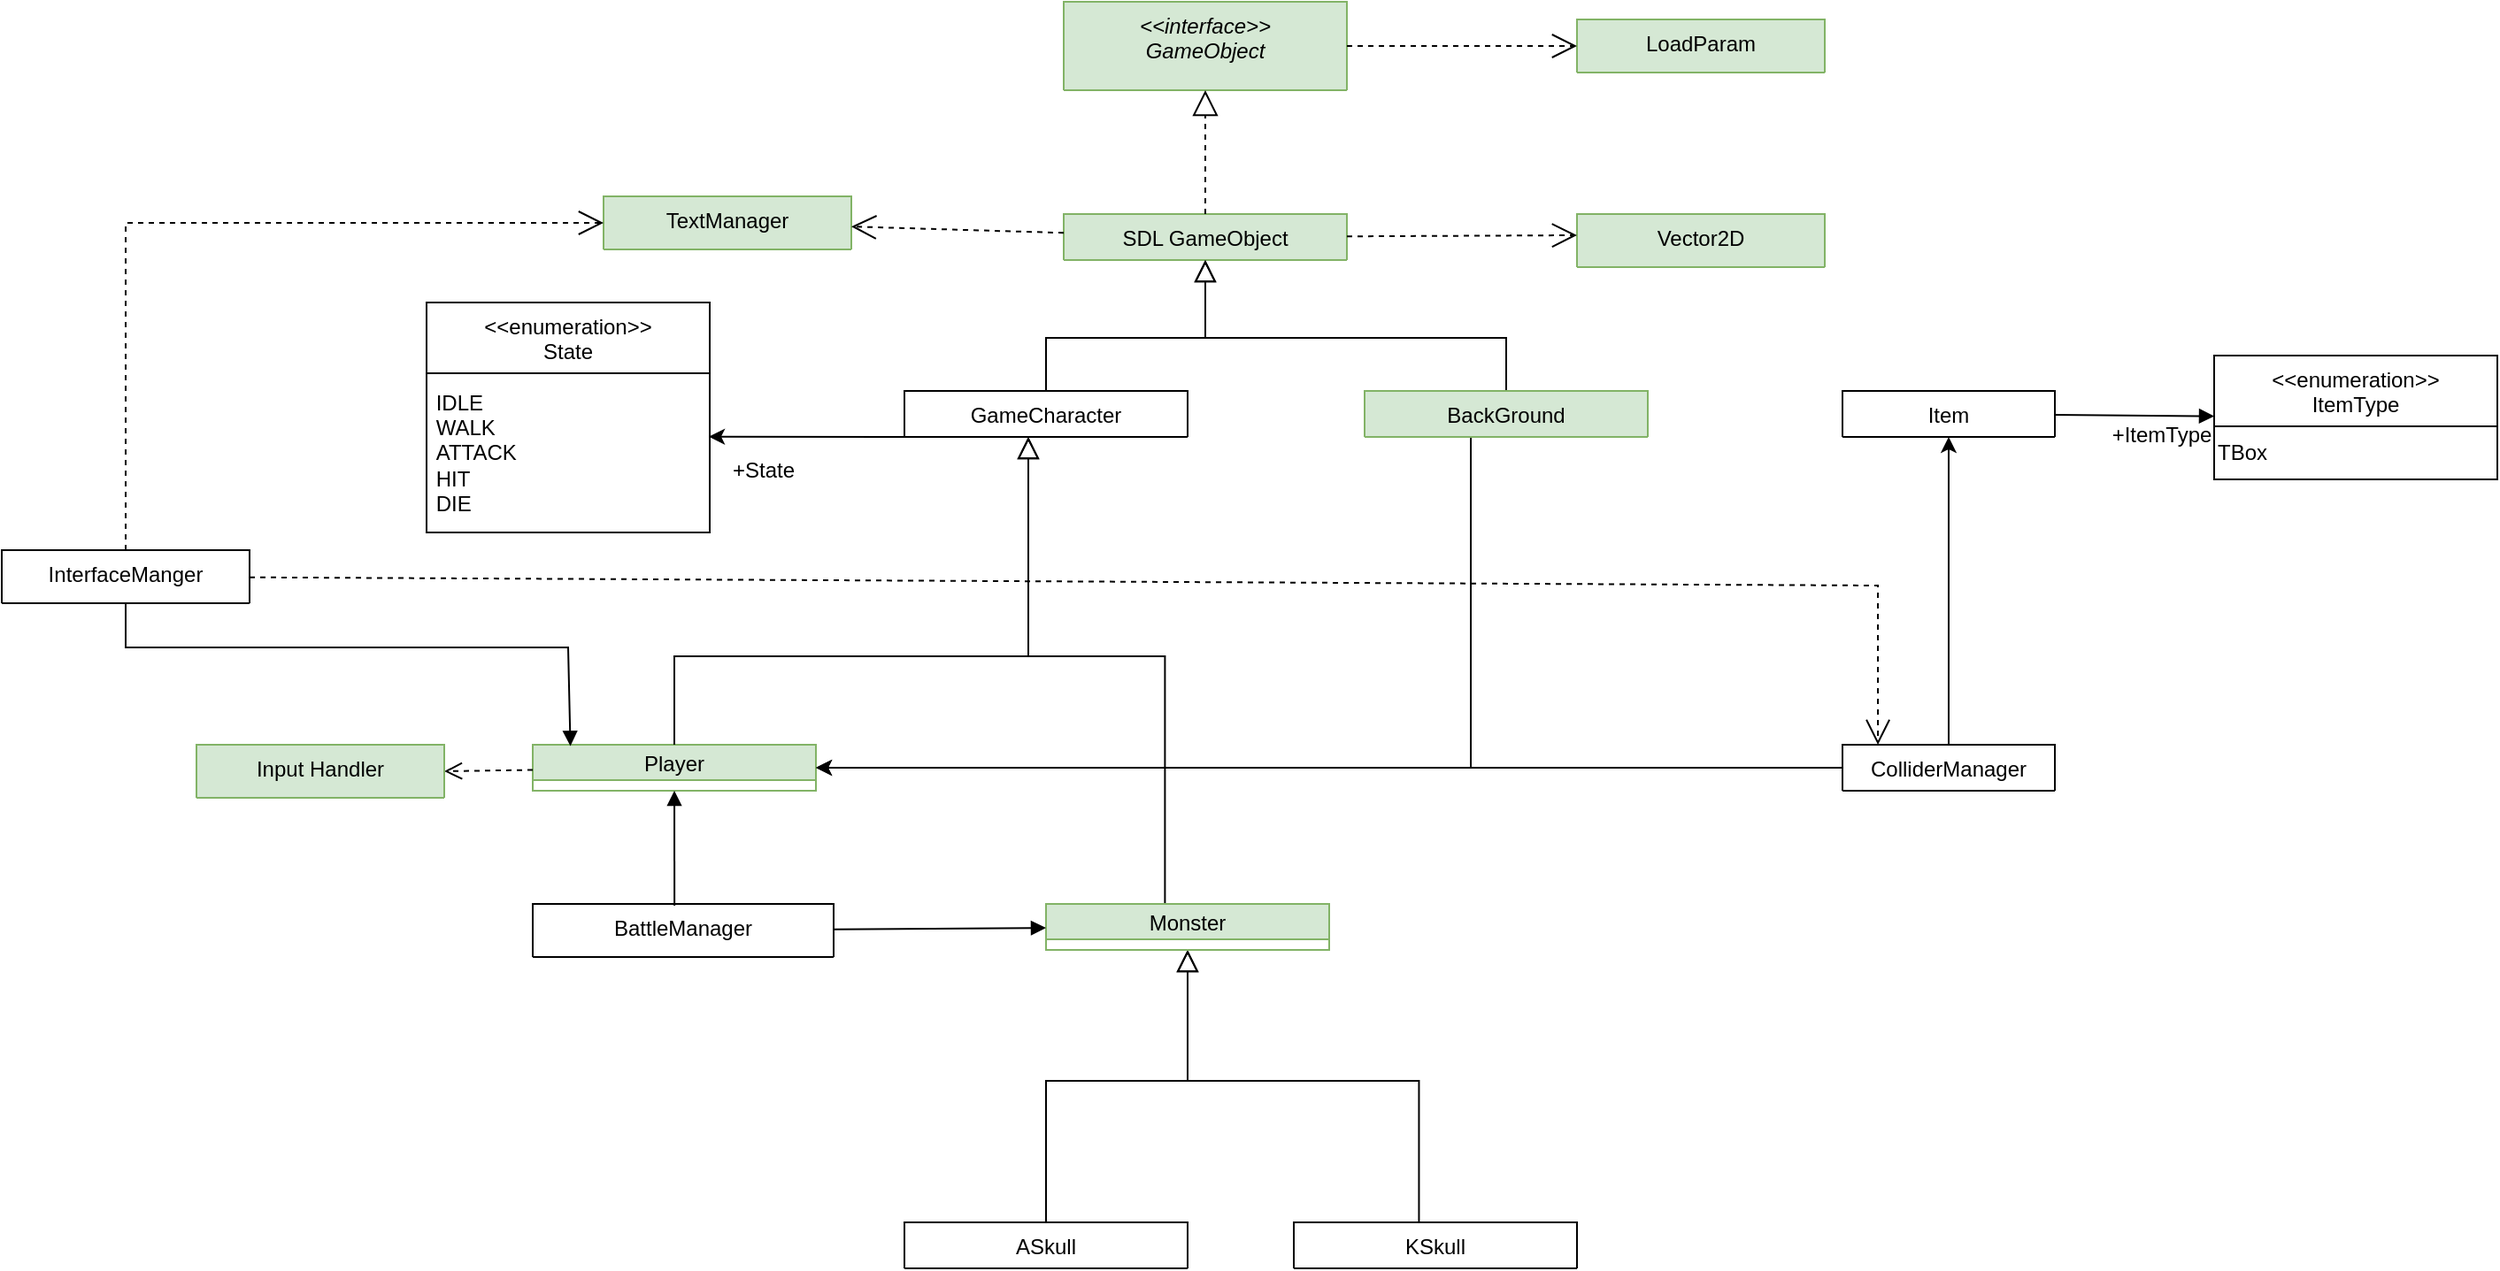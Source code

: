 <mxfile version="20.5.1" type="github" pages="2">
  <diagram id="C5RBs43oDa-KdzZeNtuy" name="Page-1">
    <mxGraphModel dx="2031" dy="1189" grid="1" gridSize="10" guides="0" tooltips="1" connect="1" arrows="1" fold="1" page="1" pageScale="1" pageWidth="1654" pageHeight="1169" math="0" shadow="0">
      <root>
        <mxCell id="WIyWlLk6GJQsqaUBKTNV-0" />
        <mxCell id="WIyWlLk6GJQsqaUBKTNV-1" parent="WIyWlLk6GJQsqaUBKTNV-0" />
        <mxCell id="zkfFHV4jXpPFQw0GAbJ--0" value="&lt;&lt;interface&gt;&gt;&#xa;GameObject" style="swimlane;fontStyle=2;align=center;verticalAlign=top;childLayout=stackLayout;horizontal=1;startSize=50;horizontalStack=0;resizeParent=1;resizeLast=0;collapsible=1;marginBottom=0;rounded=0;shadow=0;strokeWidth=1;labelBackgroundColor=none;fillColor=#d5e8d4;strokeColor=#82b366;" parent="WIyWlLk6GJQsqaUBKTNV-1" vertex="1">
          <mxGeometry x="720" y="150" width="160" height="50" as="geometry">
            <mxRectangle x="230" y="140" width="160" height="26" as="alternateBounds" />
          </mxGeometry>
        </mxCell>
        <mxCell id="zkfFHV4jXpPFQw0GAbJ--6" value="SDL GameObject" style="swimlane;fontStyle=0;align=center;verticalAlign=top;childLayout=stackLayout;horizontal=1;startSize=198;horizontalStack=0;resizeParent=1;resizeLast=0;collapsible=1;marginBottom=0;rounded=0;shadow=0;strokeWidth=1;fillColor=#d5e8d4;strokeColor=#82b366;" parent="WIyWlLk6GJQsqaUBKTNV-1" vertex="1" collapsed="1">
          <mxGeometry x="720" y="270" width="160" height="26" as="geometry">
            <mxRectangle x="720" y="260" width="160" height="40" as="alternateBounds" />
          </mxGeometry>
        </mxCell>
        <mxCell id="-m-ZZblMVv4Vw5mc0v4A-51" style="edgeStyle=orthogonalEdgeStyle;rounded=0;orthogonalLoop=1;jettySize=auto;html=1;entryX=0.997;entryY=0.398;entryDx=0;entryDy=0;entryPerimeter=0;fontColor=#000000;" edge="1" parent="WIyWlLk6GJQsqaUBKTNV-1" source="-m-ZZblMVv4Vw5mc0v4A-2" target="-m-ZZblMVv4Vw5mc0v4A-22">
          <mxGeometry relative="1" as="geometry">
            <Array as="points">
              <mxPoint x="620" y="396" />
              <mxPoint x="620" y="396" />
            </Array>
          </mxGeometry>
        </mxCell>
        <mxCell id="-m-ZZblMVv4Vw5mc0v4A-2" value="GameCharacter" style="swimlane;fontStyle=0;align=center;verticalAlign=top;childLayout=stackLayout;horizontal=1;startSize=30;horizontalStack=0;resizeParent=1;resizeLast=0;collapsible=1;marginBottom=0;rounded=0;shadow=0;strokeWidth=1;" vertex="1" collapsed="1" parent="WIyWlLk6GJQsqaUBKTNV-1">
          <mxGeometry x="630" y="370" width="160" height="26" as="geometry">
            <mxRectangle x="630" y="370" width="160" height="80" as="alternateBounds" />
          </mxGeometry>
        </mxCell>
        <mxCell id="-m-ZZblMVv4Vw5mc0v4A-49" value="#m_hp : int&lt;br&gt;&lt;div style=&quot;&quot;&gt;&lt;span style=&quot;background-color: initial;&quot;&gt;#m_damage&lt;/span&gt;&lt;/div&gt;" style="text;html=1;align=left;verticalAlign=middle;resizable=0;points=[];autosize=1;strokeColor=none;fillColor=none;fontColor=#000000;" vertex="1" parent="-m-ZZblMVv4Vw5mc0v4A-2">
          <mxGeometry y="30" width="160" height="40" as="geometry" />
        </mxCell>
        <mxCell id="-m-ZZblMVv4Vw5mc0v4A-50" value="" style="endArrow=none;html=1;rounded=0;fontColor=#000000;entryX=0.995;entryY=0.915;entryDx=0;entryDy=0;entryPerimeter=0;" edge="1" parent="-m-ZZblMVv4Vw5mc0v4A-2" target="-m-ZZblMVv4Vw5mc0v4A-49">
          <mxGeometry width="50" height="50" relative="1" as="geometry">
            <mxPoint y="67" as="sourcePoint" />
            <mxPoint x="180" y="66" as="targetPoint" />
            <Array as="points">
              <mxPoint x="160" y="67" />
            </Array>
          </mxGeometry>
        </mxCell>
        <mxCell id="-m-ZZblMVv4Vw5mc0v4A-21" value="&lt;&lt;enumeration&gt;&gt;&#xa;State" style="swimlane;fontStyle=0;align=center;verticalAlign=top;childLayout=stackLayout;horizontal=1;startSize=40;horizontalStack=0;resizeParent=1;resizeLast=0;collapsible=1;marginBottom=0;rounded=0;shadow=0;strokeWidth=1;" vertex="1" parent="WIyWlLk6GJQsqaUBKTNV-1">
          <mxGeometry x="360" y="320" width="160" height="130" as="geometry">
            <mxRectangle x="630" y="370" width="160" height="26" as="alternateBounds" />
          </mxGeometry>
        </mxCell>
        <mxCell id="-m-ZZblMVv4Vw5mc0v4A-22" value="&amp;nbsp;IDLE&lt;br&gt;&amp;nbsp;WALK&lt;br&gt;&amp;nbsp;ATTACK&lt;br&gt;&amp;nbsp;HIT&lt;br&gt;&amp;nbsp;DIE" style="text;html=1;align=left;verticalAlign=middle;resizable=0;points=[];autosize=1;strokeColor=none;fillColor=none;" vertex="1" parent="-m-ZZblMVv4Vw5mc0v4A-21">
          <mxGeometry y="40" width="160" height="90" as="geometry" />
        </mxCell>
        <mxCell id="-m-ZZblMVv4Vw5mc0v4A-25" value="+State" style="text;html=1;align=center;verticalAlign=middle;resizable=0;points=[];autosize=1;strokeColor=none;fillColor=none;" vertex="1" parent="WIyWlLk6GJQsqaUBKTNV-1">
          <mxGeometry x="520" y="400" width="60" height="30" as="geometry" />
        </mxCell>
        <mxCell id="-m-ZZblMVv4Vw5mc0v4A-26" value="Player" style="swimlane;fontStyle=0;align=center;verticalAlign=bottom;childLayout=stackLayout;horizontal=1;startSize=20;horizontalStack=0;resizeParent=1;resizeLast=0;collapsible=1;marginBottom=0;rounded=0;shadow=0;strokeWidth=1;fillColor=#d5e8d4;strokeColor=#82b366;" vertex="1" collapsed="1" parent="WIyWlLk6GJQsqaUBKTNV-1">
          <mxGeometry x="420" y="570" width="160" height="26" as="geometry">
            <mxRectangle x="420" y="570" width="260" height="110" as="alternateBounds" />
          </mxGeometry>
        </mxCell>
        <mxCell id="-m-ZZblMVv4Vw5mc0v4A-41" value="" style="endArrow=none;html=1;rounded=0;fontColor=#000000;exitX=0.001;exitY=0.949;exitDx=0;exitDy=0;exitPerimeter=0;entryX=1.004;entryY=0.962;entryDx=0;entryDy=0;entryPerimeter=0;" edge="1" parent="-m-ZZblMVv4Vw5mc0v4A-26" source="-m-ZZblMVv4Vw5mc0v4A-44" target="-m-ZZblMVv4Vw5mc0v4A-44">
          <mxGeometry width="50" height="50" relative="1" as="geometry">
            <mxPoint y="90" as="sourcePoint" />
            <mxPoint x="260" y="90" as="targetPoint" />
          </mxGeometry>
        </mxCell>
        <mxCell id="-m-ZZblMVv4Vw5mc0v4A-44" value="- MoveSpeed : = 4 : int const&lt;br&gt;- m_hp = 100 : int&lt;br&gt;- m_damage = 10 : int" style="text;html=1;align=left;verticalAlign=middle;resizable=0;points=[];autosize=1;strokeColor=none;fillColor=none;fontColor=#000000;" vertex="1" parent="-m-ZZblMVv4Vw5mc0v4A-26">
          <mxGeometry y="20" width="260" height="60" as="geometry" />
        </mxCell>
        <mxCell id="-m-ZZblMVv4Vw5mc0v4A-40" value="&amp;nbsp;+ Add_GroundYpos (GroundYpos : int) : void" style="text;html=1;align=left;verticalAlign=middle;resizable=0;points=[];autosize=1;strokeColor=none;fillColor=none;fontColor=#000000;" vertex="1" parent="-m-ZZblMVv4Vw5mc0v4A-26">
          <mxGeometry y="80" width="260" height="30" as="geometry" />
        </mxCell>
        <mxCell id="-m-ZZblMVv4Vw5mc0v4A-27" value="" style="endArrow=block;endSize=10;endFill=0;shadow=0;strokeWidth=1;rounded=0;edgeStyle=elbowEdgeStyle;elbow=vertical;exitX=0.5;exitY=0;exitDx=0;exitDy=0;" edge="1" parent="WIyWlLk6GJQsqaUBKTNV-1" target="-m-ZZblMVv4Vw5mc0v4A-2" source="-m-ZZblMVv4Vw5mc0v4A-26">
          <mxGeometry width="160" relative="1" as="geometry">
            <mxPoint x="680" y="480" as="sourcePoint" />
            <mxPoint x="590" y="560" as="targetPoint" />
            <Array as="points">
              <mxPoint x="700" y="520" />
              <mxPoint x="700" y="460" />
              <mxPoint x="700" y="440" />
              <mxPoint x="710" y="460" />
              <mxPoint x="670" y="450" />
              <mxPoint x="740" y="450" />
              <mxPoint x="610" y="580" />
              <mxPoint x="590" y="610" />
            </Array>
          </mxGeometry>
        </mxCell>
        <mxCell id="-m-ZZblMVv4Vw5mc0v4A-30" value="" style="endArrow=block;endSize=10;endFill=0;shadow=0;strokeWidth=1;rounded=0;edgeStyle=elbowEdgeStyle;elbow=vertical;exitX=0.42;exitY=-0.006;exitDx=0;exitDy=0;exitPerimeter=0;" edge="1" parent="WIyWlLk6GJQsqaUBKTNV-1" source="-m-ZZblMVv4Vw5mc0v4A-45" target="-m-ZZblMVv4Vw5mc0v4A-2">
          <mxGeometry width="160" relative="1" as="geometry">
            <mxPoint x="760" y="480" as="sourcePoint" />
            <mxPoint x="700" y="400" as="targetPoint" />
            <Array as="points">
              <mxPoint x="700" y="520" />
              <mxPoint x="710" y="460" />
              <mxPoint x="670" y="450" />
              <mxPoint x="740" y="450" />
              <mxPoint x="610" y="580" />
              <mxPoint x="590" y="610" />
            </Array>
          </mxGeometry>
        </mxCell>
        <mxCell id="-m-ZZblMVv4Vw5mc0v4A-32" value="ASkull" style="swimlane;fontStyle=0;align=center;verticalAlign=top;childLayout=stackLayout;horizontal=1;startSize=30;horizontalStack=0;resizeParent=1;resizeLast=0;collapsible=1;marginBottom=0;rounded=0;shadow=0;strokeWidth=1;" vertex="1" collapsed="1" parent="WIyWlLk6GJQsqaUBKTNV-1">
          <mxGeometry x="630" y="840" width="160" height="26" as="geometry">
            <mxRectangle x="640" y="760" width="170" height="80" as="alternateBounds" />
          </mxGeometry>
        </mxCell>
        <mxCell id="-m-ZZblMVv4Vw5mc0v4A-57" value="m_hp = 100 : int&lt;br&gt;m_damage = 10 : int" style="text;html=1;align=center;verticalAlign=middle;resizable=0;points=[];autosize=1;strokeColor=none;fillColor=none;fontColor=#000000;" vertex="1" parent="-m-ZZblMVv4Vw5mc0v4A-32">
          <mxGeometry y="30" width="170" height="40" as="geometry" />
        </mxCell>
        <mxCell id="-m-ZZblMVv4Vw5mc0v4A-58" value="" style="endArrow=none;html=1;rounded=0;fontColor=#000000;exitX=0.011;exitY=0.906;exitDx=0;exitDy=0;exitPerimeter=0;entryX=0.995;entryY=0.924;entryDx=0;entryDy=0;entryPerimeter=0;" edge="1" parent="-m-ZZblMVv4Vw5mc0v4A-32" source="-m-ZZblMVv4Vw5mc0v4A-57" target="-m-ZZblMVv4Vw5mc0v4A-57">
          <mxGeometry width="50" height="50" relative="1" as="geometry">
            <mxPoint x="260" y="60" as="sourcePoint" />
            <mxPoint x="310" y="10" as="targetPoint" />
          </mxGeometry>
        </mxCell>
        <mxCell id="-m-ZZblMVv4Vw5mc0v4A-33" value="" style="endArrow=block;endSize=10;endFill=0;shadow=0;strokeWidth=1;rounded=0;edgeStyle=elbowEdgeStyle;elbow=vertical;exitX=0.5;exitY=0;exitDx=0;exitDy=0;entryX=0.5;entryY=1;entryDx=0;entryDy=0;" edge="1" parent="WIyWlLk6GJQsqaUBKTNV-1" source="-m-ZZblMVv4Vw5mc0v4A-32" target="-m-ZZblMVv4Vw5mc0v4A-45">
          <mxGeometry width="160" relative="1" as="geometry">
            <mxPoint x="810" y="750" as="sourcePoint" />
            <mxPoint x="830" y="670" as="targetPoint" />
            <Array as="points">
              <mxPoint x="770" y="760" />
              <mxPoint x="820" y="720" />
              <mxPoint x="830" y="710" />
              <mxPoint x="840" y="730" />
              <mxPoint x="800" y="720" />
              <mxPoint x="870" y="720" />
              <mxPoint x="740" y="850" />
              <mxPoint x="720" y="880" />
            </Array>
          </mxGeometry>
        </mxCell>
        <mxCell id="-m-ZZblMVv4Vw5mc0v4A-34" value="" style="endArrow=block;endSize=10;endFill=0;shadow=0;strokeWidth=1;rounded=0;edgeStyle=elbowEdgeStyle;elbow=vertical;entryX=0.5;entryY=1;entryDx=0;entryDy=0;exitX=0.442;exitY=0.004;exitDx=0;exitDy=0;exitPerimeter=0;" edge="1" parent="WIyWlLk6GJQsqaUBKTNV-1" source="-m-ZZblMVv4Vw5mc0v4A-59" target="-m-ZZblMVv4Vw5mc0v4A-45">
          <mxGeometry width="160" relative="1" as="geometry">
            <mxPoint x="935" y="750" as="sourcePoint" />
            <mxPoint x="830" y="670" as="targetPoint" />
            <Array as="points">
              <mxPoint x="830" y="760" />
              <mxPoint x="870" y="720" />
              <mxPoint x="830" y="710" />
              <mxPoint x="840" y="730" />
              <mxPoint x="800" y="720" />
              <mxPoint x="870" y="720" />
              <mxPoint x="740" y="850" />
              <mxPoint x="720" y="880" />
            </Array>
          </mxGeometry>
        </mxCell>
        <mxCell id="-m-ZZblMVv4Vw5mc0v4A-36" value="" style="endArrow=block;endSize=10;endFill=0;shadow=0;strokeWidth=1;rounded=0;edgeStyle=elbowEdgeStyle;elbow=vertical;" edge="1" parent="WIyWlLk6GJQsqaUBKTNV-1" source="-m-ZZblMVv4Vw5mc0v4A-37" target="zkfFHV4jXpPFQw0GAbJ--6">
          <mxGeometry width="160" relative="1" as="geometry">
            <mxPoint x="860" y="380" as="sourcePoint" />
            <mxPoint x="800" y="300" as="targetPoint" />
            <Array as="points">
              <mxPoint x="800" y="340" />
              <mxPoint x="810" y="360" />
              <mxPoint x="770" y="350" />
              <mxPoint x="840" y="350" />
              <mxPoint x="710" y="480" />
              <mxPoint x="690" y="510" />
            </Array>
          </mxGeometry>
        </mxCell>
        <mxCell id="-m-ZZblMVv4Vw5mc0v4A-66" style="edgeStyle=orthogonalEdgeStyle;rounded=0;orthogonalLoop=1;jettySize=auto;html=1;fontColor=#000000;entryX=1;entryY=0.5;entryDx=0;entryDy=0;" edge="1" parent="WIyWlLk6GJQsqaUBKTNV-1" source="-m-ZZblMVv4Vw5mc0v4A-37" target="-m-ZZblMVv4Vw5mc0v4A-26">
          <mxGeometry relative="1" as="geometry">
            <mxPoint x="600" y="580" as="targetPoint" />
            <Array as="points">
              <mxPoint x="950" y="583" />
            </Array>
          </mxGeometry>
        </mxCell>
        <mxCell id="-m-ZZblMVv4Vw5mc0v4A-37" value="BackGround" style="swimlane;fontStyle=0;align=center;verticalAlign=top;childLayout=stackLayout;horizontal=1;startSize=30;horizontalStack=0;resizeParent=1;resizeLast=0;collapsible=1;marginBottom=0;rounded=0;shadow=0;strokeWidth=1;fillColor=#d5e8d4;strokeColor=#82b366;" vertex="1" collapsed="1" parent="WIyWlLk6GJQsqaUBKTNV-1">
          <mxGeometry x="890" y="370" width="160" height="26" as="geometry">
            <mxRectangle x="890" y="370" width="220" height="110" as="alternateBounds" />
          </mxGeometry>
        </mxCell>
        <mxCell id="-m-ZZblMVv4Vw5mc0v4A-62" value="&lt;div&gt;+ move_byPlayer : void&lt;/div&gt;&lt;div&gt;+ BlockCheck() : void&lt;/div&gt;&lt;div&gt;+ BlockInstall( MapFloor : int) : void&lt;/div&gt;&lt;div&gt;+ AABBCheck() : void&lt;/div&gt;" style="text;html=1;align=left;verticalAlign=middle;resizable=0;points=[];autosize=1;strokeColor=none;fillColor=none;fontColor=#000000;" vertex="1" parent="-m-ZZblMVv4Vw5mc0v4A-37">
          <mxGeometry y="30" width="220" height="70" as="geometry" />
        </mxCell>
        <mxCell id="-m-ZZblMVv4Vw5mc0v4A-63" value="" style="endArrow=none;html=1;rounded=0;fontColor=#000000;exitX=-0.001;exitY=0.943;exitDx=0;exitDy=0;exitPerimeter=0;entryX=1.015;entryY=0.953;entryDx=0;entryDy=0;entryPerimeter=0;" edge="1" parent="-m-ZZblMVv4Vw5mc0v4A-37" source="-m-ZZblMVv4Vw5mc0v4A-62" target="-m-ZZblMVv4Vw5mc0v4A-62">
          <mxGeometry width="50" height="50" relative="1" as="geometry">
            <mxPoint y="210" as="sourcePoint" />
            <mxPoint x="220" y="95" as="targetPoint" />
          </mxGeometry>
        </mxCell>
        <mxCell id="-m-ZZblMVv4Vw5mc0v4A-39" value="Item" style="swimlane;fontStyle=0;align=center;verticalAlign=top;childLayout=stackLayout;horizontal=1;startSize=198;horizontalStack=0;resizeParent=1;resizeLast=0;collapsible=1;marginBottom=0;rounded=0;shadow=0;strokeWidth=1;" vertex="1" collapsed="1" parent="WIyWlLk6GJQsqaUBKTNV-1">
          <mxGeometry x="1160" y="370" width="120" height="26" as="geometry">
            <mxRectangle x="1160" y="370" width="110" height="30" as="alternateBounds" />
          </mxGeometry>
        </mxCell>
        <mxCell id="-m-ZZblMVv4Vw5mc0v4A-45" value="Monster" style="swimlane;fontStyle=0;align=center;verticalAlign=bottom;childLayout=stackLayout;horizontal=1;startSize=20;horizontalStack=0;resizeParent=1;resizeLast=0;collapsible=1;marginBottom=0;rounded=0;shadow=0;strokeWidth=1;fillColor=#d5e8d4;strokeColor=#82b366;" vertex="1" collapsed="1" parent="WIyWlLk6GJQsqaUBKTNV-1">
          <mxGeometry x="710" y="660" width="160" height="26" as="geometry">
            <mxRectangle x="720" y="610" width="260" height="90" as="alternateBounds" />
          </mxGeometry>
        </mxCell>
        <mxCell id="-m-ZZblMVv4Vw5mc0v4A-46" value="" style="endArrow=none;html=1;rounded=0;fontColor=#000000;" edge="1" parent="-m-ZZblMVv4Vw5mc0v4A-45">
          <mxGeometry width="50" height="50" relative="1" as="geometry">
            <mxPoint y="48" as="sourcePoint" />
            <mxPoint x="260" y="48" as="targetPoint" />
          </mxGeometry>
        </mxCell>
        <mxCell id="-m-ZZblMVv4Vw5mc0v4A-47" value="- MoveSpeed : int const" style="text;html=1;align=left;verticalAlign=middle;resizable=0;points=[];autosize=1;strokeColor=none;fillColor=none;fontColor=#000000;" vertex="1" parent="-m-ZZblMVv4Vw5mc0v4A-45">
          <mxGeometry y="20" width="260" height="30" as="geometry" />
        </mxCell>
        <mxCell id="-m-ZZblMVv4Vw5mc0v4A-48" value="+ Add_GroundYpos (GroundYpos : int) : void&lt;br&gt;+&amp;nbsp;stateMachine() : void" style="text;html=1;align=left;verticalAlign=middle;resizable=0;points=[];autosize=1;strokeColor=none;fillColor=none;fontColor=#000000;" vertex="1" parent="-m-ZZblMVv4Vw5mc0v4A-45">
          <mxGeometry y="50" width="260" height="40" as="geometry" />
        </mxCell>
        <mxCell id="-m-ZZblMVv4Vw5mc0v4A-59" value="KSkull" style="swimlane;fontStyle=0;align=center;verticalAlign=top;childLayout=stackLayout;horizontal=1;startSize=30;horizontalStack=0;resizeParent=1;resizeLast=0;collapsible=1;marginBottom=0;rounded=0;shadow=0;strokeWidth=1;" vertex="1" collapsed="1" parent="WIyWlLk6GJQsqaUBKTNV-1">
          <mxGeometry x="850" y="840" width="160" height="26" as="geometry">
            <mxRectangle x="860" y="760" width="170" height="80" as="alternateBounds" />
          </mxGeometry>
        </mxCell>
        <mxCell id="-m-ZZblMVv4Vw5mc0v4A-60" value="m_hp = 150 : int&lt;br&gt;m_damage = 8 : int" style="text;html=1;align=center;verticalAlign=middle;resizable=0;points=[];autosize=1;strokeColor=none;fillColor=none;fontColor=#000000;" vertex="1" parent="-m-ZZblMVv4Vw5mc0v4A-59">
          <mxGeometry y="30" width="170" height="40" as="geometry" />
        </mxCell>
        <mxCell id="-m-ZZblMVv4Vw5mc0v4A-61" value="" style="endArrow=none;html=1;rounded=0;fontColor=#000000;exitX=0.011;exitY=0.906;exitDx=0;exitDy=0;exitPerimeter=0;entryX=0.995;entryY=0.924;entryDx=0;entryDy=0;entryPerimeter=0;" edge="1" parent="-m-ZZblMVv4Vw5mc0v4A-59" source="-m-ZZblMVv4Vw5mc0v4A-60" target="-m-ZZblMVv4Vw5mc0v4A-60">
          <mxGeometry width="50" height="50" relative="1" as="geometry">
            <mxPoint x="260" y="60" as="sourcePoint" />
            <mxPoint x="310" y="10" as="targetPoint" />
          </mxGeometry>
        </mxCell>
        <mxCell id="-m-ZZblMVv4Vw5mc0v4A-68" value="&lt;&lt;enumeration&gt;&gt;&#xa;ItemType" style="swimlane;fontStyle=0;align=center;verticalAlign=top;childLayout=stackLayout;horizontal=1;startSize=40;horizontalStack=0;resizeParent=1;resizeLast=0;collapsible=1;marginBottom=0;rounded=0;shadow=0;strokeWidth=1;" vertex="1" parent="WIyWlLk6GJQsqaUBKTNV-1">
          <mxGeometry x="1370" y="350" width="160" height="70" as="geometry">
            <mxRectangle x="630" y="370" width="160" height="26" as="alternateBounds" />
          </mxGeometry>
        </mxCell>
        <mxCell id="-m-ZZblMVv4Vw5mc0v4A-69" value="TBox" style="text;html=1;align=left;verticalAlign=middle;resizable=0;points=[];autosize=1;strokeColor=none;fillColor=none;" vertex="1" parent="-m-ZZblMVv4Vw5mc0v4A-68">
          <mxGeometry y="40" width="160" height="30" as="geometry" />
        </mxCell>
        <mxCell id="-m-ZZblMVv4Vw5mc0v4A-70" value="+ItemType" style="text;html=1;align=center;verticalAlign=middle;resizable=0;points=[];autosize=1;strokeColor=none;fillColor=none;" vertex="1" parent="WIyWlLk6GJQsqaUBKTNV-1">
          <mxGeometry x="1300" y="380" width="80" height="30" as="geometry" />
        </mxCell>
        <mxCell id="-m-ZZblMVv4Vw5mc0v4A-76" value="LoadParam" style="swimlane;fontStyle=0;align=center;verticalAlign=top;childLayout=stackLayout;horizontal=1;startSize=50;horizontalStack=0;resizeParent=1;resizeLast=0;collapsible=1;marginBottom=0;rounded=0;shadow=0;strokeWidth=1;labelBackgroundColor=none;fillColor=#d5e8d4;strokeColor=#82b366;" vertex="1" parent="WIyWlLk6GJQsqaUBKTNV-1">
          <mxGeometry x="1010" y="160" width="140" height="30" as="geometry">
            <mxRectangle x="1010" y="160" width="160" height="26" as="alternateBounds" />
          </mxGeometry>
        </mxCell>
        <mxCell id="-m-ZZblMVv4Vw5mc0v4A-79" value="Vector2D" style="swimlane;fontStyle=0;align=center;verticalAlign=top;childLayout=stackLayout;horizontal=1;startSize=50;horizontalStack=0;resizeParent=1;resizeLast=0;collapsible=1;marginBottom=0;rounded=0;shadow=0;strokeWidth=1;labelBackgroundColor=none;fillColor=#d5e8d4;strokeColor=#82b366;" vertex="1" parent="WIyWlLk6GJQsqaUBKTNV-1">
          <mxGeometry x="1010" y="270" width="140" height="30" as="geometry">
            <mxRectangle x="1010" y="270" width="160" height="26" as="alternateBounds" />
          </mxGeometry>
        </mxCell>
        <mxCell id="-m-ZZblMVv4Vw5mc0v4A-81" value="TextManager" style="swimlane;fontStyle=0;align=center;verticalAlign=top;childLayout=stackLayout;horizontal=1;startSize=50;horizontalStack=0;resizeParent=1;resizeLast=0;collapsible=1;marginBottom=0;rounded=0;shadow=0;strokeWidth=1;labelBackgroundColor=none;fillColor=#d5e8d4;strokeColor=#82b366;" vertex="1" parent="WIyWlLk6GJQsqaUBKTNV-1">
          <mxGeometry x="460" y="260" width="140" height="30" as="geometry">
            <mxRectangle x="230" y="140" width="160" height="26" as="alternateBounds" />
          </mxGeometry>
        </mxCell>
        <mxCell id="-m-ZZblMVv4Vw5mc0v4A-92" value="" style="endArrow=open;endSize=12;dashed=1;html=1;rounded=0;fontColor=#000000;" edge="1" parent="WIyWlLk6GJQsqaUBKTNV-1" source="zkfFHV4jXpPFQw0GAbJ--0" target="-m-ZZblMVv4Vw5mc0v4A-76">
          <mxGeometry width="160" relative="1" as="geometry">
            <mxPoint x="880" y="170" as="sourcePoint" />
            <mxPoint x="1040" y="170" as="targetPoint" />
          </mxGeometry>
        </mxCell>
        <mxCell id="-m-ZZblMVv4Vw5mc0v4A-94" value="" style="endArrow=open;endSize=12;dashed=1;html=1;rounded=0;fontColor=#000000;entryX=0;entryY=0.4;entryDx=0;entryDy=0;entryPerimeter=0;" edge="1" parent="WIyWlLk6GJQsqaUBKTNV-1" source="zkfFHV4jXpPFQw0GAbJ--6" target="-m-ZZblMVv4Vw5mc0v4A-79">
          <mxGeometry width="160" relative="1" as="geometry">
            <mxPoint x="890" y="185" as="sourcePoint" />
            <mxPoint x="1020" y="185" as="targetPoint" />
          </mxGeometry>
        </mxCell>
        <mxCell id="-m-ZZblMVv4Vw5mc0v4A-99" value="" style="html=1;verticalAlign=bottom;endArrow=open;dashed=1;endSize=8;rounded=0;fontColor=#000000;entryX=1;entryY=0.5;entryDx=0;entryDy=0;" edge="1" parent="WIyWlLk6GJQsqaUBKTNV-1" source="-m-ZZblMVv4Vw5mc0v4A-26" target="-m-ZZblMVv4Vw5mc0v4A-104">
          <mxGeometry relative="1" as="geometry">
            <mxPoint x="420" y="580" as="sourcePoint" />
            <mxPoint x="340" y="583" as="targetPoint" />
          </mxGeometry>
        </mxCell>
        <mxCell id="-m-ZZblMVv4Vw5mc0v4A-104" value="Input Handler" style="swimlane;fontStyle=0;align=center;verticalAlign=top;childLayout=stackLayout;horizontal=1;startSize=50;horizontalStack=0;resizeParent=1;resizeLast=0;collapsible=1;marginBottom=0;rounded=0;shadow=0;strokeWidth=1;labelBackgroundColor=none;fillColor=#d5e8d4;strokeColor=#82b366;" vertex="1" parent="WIyWlLk6GJQsqaUBKTNV-1">
          <mxGeometry x="230" y="570" width="140" height="30" as="geometry">
            <mxRectangle x="230" y="140" width="160" height="26" as="alternateBounds" />
          </mxGeometry>
        </mxCell>
        <mxCell id="-m-ZZblMVv4Vw5mc0v4A-107" value="BattleManager" style="swimlane;fontStyle=0;align=center;verticalAlign=top;childLayout=stackLayout;horizontal=1;startSize=80;horizontalStack=0;resizeParent=1;resizeLast=0;collapsible=1;marginBottom=0;rounded=0;shadow=0;strokeWidth=1;" vertex="1" parent="WIyWlLk6GJQsqaUBKTNV-1">
          <mxGeometry x="420" y="660" width="170" height="30" as="geometry">
            <mxRectangle x="410" y="680" width="160" height="26" as="alternateBounds" />
          </mxGeometry>
        </mxCell>
        <mxCell id="-m-ZZblMVv4Vw5mc0v4A-114" value="" style="html=1;verticalAlign=bottom;endArrow=block;rounded=0;fontColor=#000000;exitX=0.471;exitY=0.033;exitDx=0;exitDy=0;exitPerimeter=0;" edge="1" parent="WIyWlLk6GJQsqaUBKTNV-1" source="-m-ZZblMVv4Vw5mc0v4A-107" target="-m-ZZblMVv4Vw5mc0v4A-26">
          <mxGeometry width="80" relative="1" as="geometry">
            <mxPoint x="580" y="750" as="sourcePoint" />
            <mxPoint x="660" y="750" as="targetPoint" />
          </mxGeometry>
        </mxCell>
        <mxCell id="-m-ZZblMVv4Vw5mc0v4A-115" value="" style="html=1;verticalAlign=bottom;endArrow=block;rounded=0;fontColor=#000000;" edge="1" parent="WIyWlLk6GJQsqaUBKTNV-1" source="-m-ZZblMVv4Vw5mc0v4A-107" target="-m-ZZblMVv4Vw5mc0v4A-45">
          <mxGeometry width="80" relative="1" as="geometry">
            <mxPoint x="590" y="670" as="sourcePoint" />
            <mxPoint x="670" y="670" as="targetPoint" />
          </mxGeometry>
        </mxCell>
        <mxCell id="-m-ZZblMVv4Vw5mc0v4A-117" value="" style="endArrow=open;endSize=12;dashed=1;html=1;rounded=0;fontColor=#000000;" edge="1" parent="WIyWlLk6GJQsqaUBKTNV-1" source="zkfFHV4jXpPFQw0GAbJ--6" target="-m-ZZblMVv4Vw5mc0v4A-81">
          <mxGeometry width="160" relative="1" as="geometry">
            <mxPoint x="610" y="270.002" as="sourcePoint" />
            <mxPoint x="740" y="271.24" as="targetPoint" />
          </mxGeometry>
        </mxCell>
        <mxCell id="-m-ZZblMVv4Vw5mc0v4A-118" value="InterfaceManger" style="swimlane;fontStyle=0;align=center;verticalAlign=top;childLayout=stackLayout;horizontal=1;startSize=50;horizontalStack=0;resizeParent=1;resizeLast=0;collapsible=1;marginBottom=0;rounded=0;shadow=0;strokeWidth=1;labelBackgroundColor=none;" vertex="1" parent="WIyWlLk6GJQsqaUBKTNV-1">
          <mxGeometry x="120" y="460" width="140" height="30" as="geometry">
            <mxRectangle x="120" y="460" width="160" height="26" as="alternateBounds" />
          </mxGeometry>
        </mxCell>
        <mxCell id="-m-ZZblMVv4Vw5mc0v4A-119" value="" style="html=1;verticalAlign=bottom;endArrow=block;rounded=0;fontColor=#000000;entryX=0.133;entryY=0.027;entryDx=0;entryDy=0;entryPerimeter=0;" edge="1" parent="WIyWlLk6GJQsqaUBKTNV-1" source="-m-ZZblMVv4Vw5mc0v4A-118" target="-m-ZZblMVv4Vw5mc0v4A-26">
          <mxGeometry x="-0.099" y="-8" width="80" relative="1" as="geometry">
            <mxPoint x="190" y="515" as="sourcePoint" />
            <mxPoint x="460" y="600" as="targetPoint" />
            <Array as="points">
              <mxPoint x="190" y="515" />
              <mxPoint x="440" y="515" />
            </Array>
            <mxPoint as="offset" />
          </mxGeometry>
        </mxCell>
        <mxCell id="-m-ZZblMVv4Vw5mc0v4A-124" value="" style="html=1;verticalAlign=bottom;endArrow=block;rounded=0;fontColor=#000000;" edge="1" parent="WIyWlLk6GJQsqaUBKTNV-1" source="-m-ZZblMVv4Vw5mc0v4A-39" target="-m-ZZblMVv4Vw5mc0v4A-68">
          <mxGeometry width="80" relative="1" as="geometry">
            <mxPoint x="1280" y="380" as="sourcePoint" />
            <mxPoint x="1360" y="380" as="targetPoint" />
          </mxGeometry>
        </mxCell>
        <mxCell id="-m-ZZblMVv4Vw5mc0v4A-126" style="edgeStyle=orthogonalEdgeStyle;rounded=0;orthogonalLoop=1;jettySize=auto;html=1;fontColor=#000000;" edge="1" parent="WIyWlLk6GJQsqaUBKTNV-1" source="-m-ZZblMVv4Vw5mc0v4A-125" target="-m-ZZblMVv4Vw5mc0v4A-26">
          <mxGeometry relative="1" as="geometry" />
        </mxCell>
        <mxCell id="-m-ZZblMVv4Vw5mc0v4A-127" style="edgeStyle=orthogonalEdgeStyle;rounded=0;orthogonalLoop=1;jettySize=auto;html=1;fontColor=#000000;" edge="1" parent="WIyWlLk6GJQsqaUBKTNV-1" source="-m-ZZblMVv4Vw5mc0v4A-125" target="-m-ZZblMVv4Vw5mc0v4A-39">
          <mxGeometry relative="1" as="geometry" />
        </mxCell>
        <mxCell id="-m-ZZblMVv4Vw5mc0v4A-125" value="ColliderManager" style="swimlane;fontStyle=0;align=center;verticalAlign=top;childLayout=stackLayout;horizontal=1;startSize=30;horizontalStack=0;resizeParent=1;resizeLast=0;collapsible=1;marginBottom=0;rounded=0;shadow=0;strokeWidth=1;" vertex="1" collapsed="1" parent="WIyWlLk6GJQsqaUBKTNV-1">
          <mxGeometry x="1160" y="570" width="120" height="26" as="geometry">
            <mxRectangle x="1160" y="570" width="120" height="90" as="alternateBounds" />
          </mxGeometry>
        </mxCell>
        <mxCell id="-m-ZZblMVv4Vw5mc0v4A-129" value="" style="line;strokeWidth=1;fillColor=none;align=left;verticalAlign=middle;spacingTop=-1;spacingLeft=3;spacingRight=3;rotatable=0;labelPosition=right;points=[];portConstraint=eastwest;strokeColor=inherit;labelBackgroundColor=none;fontColor=#000000;" vertex="1" parent="-m-ZZblMVv4Vw5mc0v4A-125">
          <mxGeometry y="30" width="120" height="8" as="geometry" />
        </mxCell>
        <mxCell id="-m-ZZblMVv4Vw5mc0v4A-128" value="+AABBCheck : bool&lt;br&gt;+getColliderTag : int" style="text;html=1;align=left;verticalAlign=middle;resizable=0;points=[];autosize=1;strokeColor=none;fillColor=none;fontColor=#000000;" vertex="1" parent="-m-ZZblMVv4Vw5mc0v4A-125">
          <mxGeometry y="38" width="120" height="40" as="geometry" />
        </mxCell>
        <mxCell id="-m-ZZblMVv4Vw5mc0v4A-134" value="" style="endArrow=open;endSize=12;dashed=1;html=1;rounded=0;fontColor=#000000;entryX=0.167;entryY=0;entryDx=0;entryDy=0;entryPerimeter=0;" edge="1" parent="WIyWlLk6GJQsqaUBKTNV-1" source="-m-ZZblMVv4Vw5mc0v4A-118" target="-m-ZZblMVv4Vw5mc0v4A-125">
          <mxGeometry x="-0.01" y="8" width="160" relative="1" as="geometry">
            <mxPoint x="630" y="450" as="sourcePoint" />
            <mxPoint x="1170" y="480" as="targetPoint" />
            <Array as="points">
              <mxPoint x="1180" y="480" />
            </Array>
            <mxPoint as="offset" />
          </mxGeometry>
        </mxCell>
        <mxCell id="-m-ZZblMVv4Vw5mc0v4A-135" value="" style="endArrow=open;endSize=12;dashed=1;html=1;rounded=0;fontColor=#000000;" edge="1" parent="WIyWlLk6GJQsqaUBKTNV-1" source="-m-ZZblMVv4Vw5mc0v4A-118" target="-m-ZZblMVv4Vw5mc0v4A-81">
          <mxGeometry width="160" relative="1" as="geometry">
            <mxPoint x="200" y="270" as="sourcePoint" />
            <mxPoint x="330" y="390" as="targetPoint" />
            <Array as="points">
              <mxPoint x="190" y="275" />
            </Array>
          </mxGeometry>
        </mxCell>
        <mxCell id="-m-ZZblMVv4Vw5mc0v4A-136" value="" style="endArrow=block;dashed=1;endFill=0;endSize=12;html=1;rounded=0;fontColor=#000000;entryX=0.5;entryY=1;entryDx=0;entryDy=0;" edge="1" parent="WIyWlLk6GJQsqaUBKTNV-1" source="zkfFHV4jXpPFQw0GAbJ--6" target="zkfFHV4jXpPFQw0GAbJ--0">
          <mxGeometry width="160" relative="1" as="geometry">
            <mxPoint x="710" y="220" as="sourcePoint" />
            <mxPoint x="820" y="210" as="targetPoint" />
          </mxGeometry>
        </mxCell>
        <mxCell id="-m-ZZblMVv4Vw5mc0v4A-137" value="" style="endArrow=block;endSize=10;endFill=0;shadow=0;strokeWidth=1;rounded=0;edgeStyle=elbowEdgeStyle;elbow=vertical;entryX=0.5;entryY=1;entryDx=0;entryDy=0;" edge="1" parent="WIyWlLk6GJQsqaUBKTNV-1" source="-m-ZZblMVv4Vw5mc0v4A-2" target="zkfFHV4jXpPFQw0GAbJ--6">
          <mxGeometry width="160" relative="1" as="geometry">
            <mxPoint x="980.0" y="380" as="sourcePoint" />
            <mxPoint x="810.0" y="296" as="targetPoint" />
            <Array as="points">
              <mxPoint x="710" y="340" />
              <mxPoint x="810" y="350" />
              <mxPoint x="820" y="370" />
              <mxPoint x="780" y="360" />
              <mxPoint x="850" y="360" />
              <mxPoint x="720" y="490" />
              <mxPoint x="700" y="520" />
            </Array>
          </mxGeometry>
        </mxCell>
      </root>
    </mxGraphModel>
  </diagram>
  <diagram id="02mdmxrlyOZ17NIFUoq7" name="페이지-2">
    <mxGraphModel dx="1673" dy="979" grid="1" gridSize="10" guides="1" tooltips="1" connect="1" arrows="1" fold="1" page="1" pageScale="1" pageWidth="1654" pageHeight="1169" math="0" shadow="0">
      <root>
        <mxCell id="0" />
        <mxCell id="1" parent="0" />
        <mxCell id="hrzz1JBomfVlw1Y7Zat_-1" value="&lt;&lt;interface&gt;&gt;&#xa;GameObject" style="swimlane;fontStyle=2;align=center;verticalAlign=top;childLayout=stackLayout;horizontal=1;startSize=50;horizontalStack=0;resizeParent=1;resizeLast=0;collapsible=1;marginBottom=0;rounded=0;shadow=0;strokeWidth=1;labelBackgroundColor=none;fillColor=#d5e8d4;strokeColor=#82b366;" vertex="1" parent="1">
          <mxGeometry x="720" y="150" width="160" height="50" as="geometry">
            <mxRectangle x="720" y="150" width="160" height="26" as="alternateBounds" />
          </mxGeometry>
        </mxCell>
        <mxCell id="hrzz1JBomfVlw1Y7Zat_-2" value="SDL GameObject" style="swimlane;fontStyle=0;align=center;verticalAlign=top;childLayout=stackLayout;horizontal=1;startSize=198;horizontalStack=0;resizeParent=1;resizeLast=0;collapsible=1;marginBottom=0;rounded=0;shadow=0;strokeWidth=1;fillColor=#d5e8d4;strokeColor=#82b366;" vertex="1" collapsed="1" parent="1">
          <mxGeometry x="720" y="270" width="160" height="26" as="geometry">
            <mxRectangle x="720" y="270" width="160" height="40" as="alternateBounds" />
          </mxGeometry>
        </mxCell>
        <mxCell id="hrzz1JBomfVlw1Y7Zat_-3" style="edgeStyle=orthogonalEdgeStyle;rounded=0;orthogonalLoop=1;jettySize=auto;html=1;entryX=0.997;entryY=0.398;entryDx=0;entryDy=0;entryPerimeter=0;fontColor=#000000;" edge="1" parent="1" source="hrzz1JBomfVlw1Y7Zat_-4" target="hrzz1JBomfVlw1Y7Zat_-8">
          <mxGeometry relative="1" as="geometry">
            <Array as="points">
              <mxPoint x="620" y="396" />
              <mxPoint x="620" y="396" />
            </Array>
          </mxGeometry>
        </mxCell>
        <mxCell id="hrzz1JBomfVlw1Y7Zat_-4" value="GameCharacter" style="swimlane;fontStyle=0;align=center;verticalAlign=top;childLayout=stackLayout;horizontal=1;startSize=30;horizontalStack=0;resizeParent=1;resizeLast=0;collapsible=1;marginBottom=0;rounded=0;shadow=0;strokeWidth=1;" vertex="1" parent="1">
          <mxGeometry x="630" y="370" width="160" height="80" as="geometry">
            <mxRectangle x="630" y="370" width="160" height="26" as="alternateBounds" />
          </mxGeometry>
        </mxCell>
        <mxCell id="hrzz1JBomfVlw1Y7Zat_-5" value="#m_hp : int&lt;br&gt;&lt;div style=&quot;&quot;&gt;&lt;span style=&quot;background-color: initial;&quot;&gt;#m_damage&lt;/span&gt;&lt;/div&gt;" style="text;html=1;align=left;verticalAlign=middle;resizable=0;points=[];autosize=1;strokeColor=none;fillColor=none;fontColor=#000000;" vertex="1" parent="hrzz1JBomfVlw1Y7Zat_-4">
          <mxGeometry y="30" width="160" height="40" as="geometry" />
        </mxCell>
        <mxCell id="hrzz1JBomfVlw1Y7Zat_-6" value="" style="endArrow=none;html=1;rounded=0;fontColor=#000000;entryX=0.995;entryY=0.915;entryDx=0;entryDy=0;entryPerimeter=0;" edge="1" parent="hrzz1JBomfVlw1Y7Zat_-4" target="hrzz1JBomfVlw1Y7Zat_-5">
          <mxGeometry width="50" height="50" relative="1" as="geometry">
            <mxPoint y="67" as="sourcePoint" />
            <mxPoint x="180" y="66" as="targetPoint" />
            <Array as="points">
              <mxPoint x="160" y="67" />
            </Array>
          </mxGeometry>
        </mxCell>
        <mxCell id="hrzz1JBomfVlw1Y7Zat_-7" value="&lt;&lt;enumeration&gt;&gt;&#xa;State" style="swimlane;fontStyle=0;align=center;verticalAlign=top;childLayout=stackLayout;horizontal=1;startSize=40;horizontalStack=0;resizeParent=1;resizeLast=0;collapsible=1;marginBottom=0;rounded=0;shadow=0;strokeWidth=1;" vertex="1" parent="1">
          <mxGeometry x="360" y="320" width="160" height="130" as="geometry">
            <mxRectangle x="630" y="370" width="160" height="26" as="alternateBounds" />
          </mxGeometry>
        </mxCell>
        <mxCell id="hrzz1JBomfVlw1Y7Zat_-8" value="&amp;nbsp;IDLE&lt;br&gt;&amp;nbsp;WALK&lt;br&gt;&amp;nbsp;ATTACK&lt;br&gt;&amp;nbsp;HIT&lt;br&gt;&amp;nbsp;DIE" style="text;html=1;align=left;verticalAlign=middle;resizable=0;points=[];autosize=1;strokeColor=none;fillColor=none;" vertex="1" parent="hrzz1JBomfVlw1Y7Zat_-7">
          <mxGeometry y="40" width="160" height="90" as="geometry" />
        </mxCell>
        <mxCell id="hrzz1JBomfVlw1Y7Zat_-9" value="+State" style="text;html=1;align=center;verticalAlign=middle;resizable=0;points=[];autosize=1;strokeColor=none;fillColor=none;" vertex="1" parent="1">
          <mxGeometry x="520" y="400" width="60" height="30" as="geometry" />
        </mxCell>
        <mxCell id="hrzz1JBomfVlw1Y7Zat_-10" value="Player" style="swimlane;fontStyle=0;align=center;verticalAlign=bottom;childLayout=stackLayout;horizontal=1;startSize=20;horizontalStack=0;resizeParent=1;resizeLast=0;collapsible=1;marginBottom=0;rounded=0;shadow=0;strokeWidth=1;fillColor=#d5e8d4;strokeColor=#82b366;" vertex="1" parent="1">
          <mxGeometry x="410" y="540" width="260" height="110" as="geometry">
            <mxRectangle x="420" y="570" width="160" height="26" as="alternateBounds" />
          </mxGeometry>
        </mxCell>
        <mxCell id="hrzz1JBomfVlw1Y7Zat_-11" value="" style="endArrow=none;html=1;rounded=0;fontColor=#000000;exitX=0.001;exitY=0.949;exitDx=0;exitDy=0;exitPerimeter=0;entryX=1.004;entryY=0.962;entryDx=0;entryDy=0;entryPerimeter=0;" edge="1" parent="hrzz1JBomfVlw1Y7Zat_-10" source="hrzz1JBomfVlw1Y7Zat_-12" target="hrzz1JBomfVlw1Y7Zat_-12">
          <mxGeometry width="50" height="50" relative="1" as="geometry">
            <mxPoint y="90" as="sourcePoint" />
            <mxPoint x="260" y="90" as="targetPoint" />
          </mxGeometry>
        </mxCell>
        <mxCell id="hrzz1JBomfVlw1Y7Zat_-12" value="- MoveSpeed : = 4 : int const&lt;br&gt;- m_hp = 100 : int&lt;br&gt;- m_damage = 10 : int" style="text;html=1;align=left;verticalAlign=middle;resizable=0;points=[];autosize=1;strokeColor=none;fillColor=none;fontColor=#000000;" vertex="1" parent="hrzz1JBomfVlw1Y7Zat_-10">
          <mxGeometry y="20" width="260" height="60" as="geometry" />
        </mxCell>
        <mxCell id="hrzz1JBomfVlw1Y7Zat_-13" value="&amp;nbsp;+ Add_GroundYpos (GroundYpos : int) : void" style="text;html=1;align=left;verticalAlign=middle;resizable=0;points=[];autosize=1;strokeColor=none;fillColor=none;fontColor=#000000;" vertex="1" parent="hrzz1JBomfVlw1Y7Zat_-10">
          <mxGeometry y="80" width="260" height="30" as="geometry" />
        </mxCell>
        <mxCell id="hrzz1JBomfVlw1Y7Zat_-14" value="" style="endArrow=block;endSize=10;endFill=0;shadow=0;strokeWidth=1;rounded=0;edgeStyle=elbowEdgeStyle;elbow=vertical;exitX=0.5;exitY=0;exitDx=0;exitDy=0;" edge="1" parent="1" source="hrzz1JBomfVlw1Y7Zat_-10" target="hrzz1JBomfVlw1Y7Zat_-4">
          <mxGeometry width="160" relative="1" as="geometry">
            <mxPoint x="680" y="480" as="sourcePoint" />
            <mxPoint x="590" y="560" as="targetPoint" />
            <Array as="points">
              <mxPoint x="700" y="520" />
              <mxPoint x="700" y="460" />
              <mxPoint x="700" y="440" />
              <mxPoint x="710" y="460" />
              <mxPoint x="670" y="450" />
              <mxPoint x="740" y="450" />
              <mxPoint x="610" y="580" />
              <mxPoint x="590" y="610" />
            </Array>
          </mxGeometry>
        </mxCell>
        <mxCell id="hrzz1JBomfVlw1Y7Zat_-15" value="" style="endArrow=block;endSize=10;endFill=0;shadow=0;strokeWidth=1;rounded=0;edgeStyle=elbowEdgeStyle;elbow=vertical;exitX=0.42;exitY=-0.006;exitDx=0;exitDy=0;exitPerimeter=0;" edge="1" parent="1" source="hrzz1JBomfVlw1Y7Zat_-27" target="hrzz1JBomfVlw1Y7Zat_-4">
          <mxGeometry width="160" relative="1" as="geometry">
            <mxPoint x="760" y="480" as="sourcePoint" />
            <mxPoint x="700" y="400" as="targetPoint" />
            <Array as="points">
              <mxPoint x="700" y="520" />
              <mxPoint x="710" y="460" />
              <mxPoint x="670" y="450" />
              <mxPoint x="740" y="450" />
              <mxPoint x="610" y="580" />
              <mxPoint x="590" y="610" />
            </Array>
          </mxGeometry>
        </mxCell>
        <mxCell id="hrzz1JBomfVlw1Y7Zat_-16" value="ASkull" style="swimlane;fontStyle=0;align=center;verticalAlign=top;childLayout=stackLayout;horizontal=1;startSize=30;horizontalStack=0;resizeParent=1;resizeLast=0;collapsible=1;marginBottom=0;rounded=0;shadow=0;strokeWidth=1;" vertex="1" parent="1">
          <mxGeometry x="630" y="840" width="170" height="80" as="geometry">
            <mxRectangle x="630" y="840" width="160" height="26" as="alternateBounds" />
          </mxGeometry>
        </mxCell>
        <mxCell id="hrzz1JBomfVlw1Y7Zat_-17" value="m_hp = 100 : int&lt;br&gt;m_damage = 10 : int" style="text;html=1;align=center;verticalAlign=middle;resizable=0;points=[];autosize=1;strokeColor=none;fillColor=none;fontColor=#000000;" vertex="1" parent="hrzz1JBomfVlw1Y7Zat_-16">
          <mxGeometry y="30" width="170" height="40" as="geometry" />
        </mxCell>
        <mxCell id="hrzz1JBomfVlw1Y7Zat_-18" value="" style="endArrow=none;html=1;rounded=0;fontColor=#000000;exitX=0.011;exitY=0.906;exitDx=0;exitDy=0;exitPerimeter=0;entryX=0.995;entryY=0.924;entryDx=0;entryDy=0;entryPerimeter=0;" edge="1" parent="hrzz1JBomfVlw1Y7Zat_-16" source="hrzz1JBomfVlw1Y7Zat_-17" target="hrzz1JBomfVlw1Y7Zat_-17">
          <mxGeometry width="50" height="50" relative="1" as="geometry">
            <mxPoint x="260" y="60" as="sourcePoint" />
            <mxPoint x="310" y="10" as="targetPoint" />
          </mxGeometry>
        </mxCell>
        <mxCell id="hrzz1JBomfVlw1Y7Zat_-19" value="" style="endArrow=block;endSize=10;endFill=0;shadow=0;strokeWidth=1;rounded=0;edgeStyle=elbowEdgeStyle;elbow=vertical;exitX=0.5;exitY=0;exitDx=0;exitDy=0;entryX=0.5;entryY=1;entryDx=0;entryDy=0;" edge="1" parent="1" source="hrzz1JBomfVlw1Y7Zat_-16" target="hrzz1JBomfVlw1Y7Zat_-27">
          <mxGeometry width="160" relative="1" as="geometry">
            <mxPoint x="810" y="750" as="sourcePoint" />
            <mxPoint x="830" y="670" as="targetPoint" />
            <Array as="points">
              <mxPoint x="770" y="760" />
              <mxPoint x="820" y="720" />
              <mxPoint x="830" y="710" />
              <mxPoint x="840" y="730" />
              <mxPoint x="800" y="720" />
              <mxPoint x="870" y="720" />
              <mxPoint x="740" y="850" />
              <mxPoint x="720" y="880" />
            </Array>
          </mxGeometry>
        </mxCell>
        <mxCell id="hrzz1JBomfVlw1Y7Zat_-20" value="" style="endArrow=block;endSize=10;endFill=0;shadow=0;strokeWidth=1;rounded=0;edgeStyle=elbowEdgeStyle;elbow=vertical;entryX=0.5;entryY=1;entryDx=0;entryDy=0;exitX=0.442;exitY=0.004;exitDx=0;exitDy=0;exitPerimeter=0;" edge="1" parent="1" source="hrzz1JBomfVlw1Y7Zat_-31" target="hrzz1JBomfVlw1Y7Zat_-27">
          <mxGeometry width="160" relative="1" as="geometry">
            <mxPoint x="935" y="750" as="sourcePoint" />
            <mxPoint x="830" y="670" as="targetPoint" />
            <Array as="points">
              <mxPoint x="830" y="760" />
              <mxPoint x="870" y="720" />
              <mxPoint x="830" y="710" />
              <mxPoint x="840" y="730" />
              <mxPoint x="800" y="720" />
              <mxPoint x="870" y="720" />
              <mxPoint x="740" y="850" />
              <mxPoint x="720" y="880" />
            </Array>
          </mxGeometry>
        </mxCell>
        <mxCell id="hrzz1JBomfVlw1Y7Zat_-21" value="" style="endArrow=block;endSize=10;endFill=0;shadow=0;strokeWidth=1;rounded=0;edgeStyle=elbowEdgeStyle;elbow=vertical;" edge="1" parent="1" source="hrzz1JBomfVlw1Y7Zat_-23" target="hrzz1JBomfVlw1Y7Zat_-2">
          <mxGeometry width="160" relative="1" as="geometry">
            <mxPoint x="860" y="380" as="sourcePoint" />
            <mxPoint x="800" y="300" as="targetPoint" />
            <Array as="points">
              <mxPoint x="800" y="340" />
              <mxPoint x="810" y="360" />
              <mxPoint x="770" y="350" />
              <mxPoint x="840" y="350" />
              <mxPoint x="710" y="480" />
              <mxPoint x="690" y="510" />
            </Array>
          </mxGeometry>
        </mxCell>
        <mxCell id="hrzz1JBomfVlw1Y7Zat_-22" style="edgeStyle=orthogonalEdgeStyle;rounded=0;orthogonalLoop=1;jettySize=auto;html=1;fontColor=#000000;" edge="1" parent="1" source="hrzz1JBomfVlw1Y7Zat_-23" target="hrzz1JBomfVlw1Y7Zat_-12">
          <mxGeometry relative="1" as="geometry">
            <mxPoint x="710" y="583" as="targetPoint" />
            <Array as="points">
              <mxPoint x="950" y="583" />
            </Array>
          </mxGeometry>
        </mxCell>
        <mxCell id="hrzz1JBomfVlw1Y7Zat_-23" value="BackGround" style="swimlane;fontStyle=0;align=center;verticalAlign=top;childLayout=stackLayout;horizontal=1;startSize=30;horizontalStack=0;resizeParent=1;resizeLast=0;collapsible=1;marginBottom=0;rounded=0;shadow=0;strokeWidth=1;fillColor=#d5e8d4;strokeColor=#82b366;" vertex="1" parent="1">
          <mxGeometry x="880" y="360" width="220" height="110" as="geometry">
            <mxRectangle x="890" y="370" width="160" height="26" as="alternateBounds" />
          </mxGeometry>
        </mxCell>
        <mxCell id="hrzz1JBomfVlw1Y7Zat_-24" value="&lt;div&gt;+ move_byPlayer : void&lt;/div&gt;&lt;div&gt;+ BlockCheck() : void&lt;/div&gt;&lt;div&gt;+ BlockInstall( MapFloor : int) : void&lt;/div&gt;&lt;div&gt;+ AABBCheck() : void&lt;/div&gt;" style="text;html=1;align=left;verticalAlign=middle;resizable=0;points=[];autosize=1;strokeColor=none;fillColor=none;fontColor=#000000;" vertex="1" parent="hrzz1JBomfVlw1Y7Zat_-23">
          <mxGeometry y="30" width="220" height="70" as="geometry" />
        </mxCell>
        <mxCell id="hrzz1JBomfVlw1Y7Zat_-25" value="" style="endArrow=none;html=1;rounded=0;fontColor=#000000;exitX=-0.001;exitY=0.943;exitDx=0;exitDy=0;exitPerimeter=0;entryX=1.015;entryY=0.953;entryDx=0;entryDy=0;entryPerimeter=0;" edge="1" parent="hrzz1JBomfVlw1Y7Zat_-23" source="hrzz1JBomfVlw1Y7Zat_-24" target="hrzz1JBomfVlw1Y7Zat_-24">
          <mxGeometry width="50" height="50" relative="1" as="geometry">
            <mxPoint y="210" as="sourcePoint" />
            <mxPoint x="220" y="95" as="targetPoint" />
          </mxGeometry>
        </mxCell>
        <mxCell id="hrzz1JBomfVlw1Y7Zat_-26" value="Item" style="swimlane;fontStyle=0;align=center;verticalAlign=top;childLayout=stackLayout;horizontal=1;startSize=198;horizontalStack=0;resizeParent=1;resizeLast=0;collapsible=1;marginBottom=0;rounded=0;shadow=0;strokeWidth=1;" vertex="1" collapsed="1" parent="1">
          <mxGeometry x="1160" y="370" width="120" height="26" as="geometry">
            <mxRectangle x="1160" y="370" width="110" height="30" as="alternateBounds" />
          </mxGeometry>
        </mxCell>
        <mxCell id="hrzz1JBomfVlw1Y7Zat_-27" value="Monster" style="swimlane;fontStyle=0;align=center;verticalAlign=bottom;childLayout=stackLayout;horizontal=1;startSize=20;horizontalStack=0;resizeParent=1;resizeLast=0;collapsible=1;marginBottom=0;rounded=0;shadow=0;strokeWidth=1;fillColor=#d5e8d4;strokeColor=#82b366;" vertex="1" parent="1">
          <mxGeometry x="710" y="630" width="260" height="90" as="geometry">
            <mxRectangle x="710" y="660" width="160" height="26" as="alternateBounds" />
          </mxGeometry>
        </mxCell>
        <mxCell id="hrzz1JBomfVlw1Y7Zat_-28" value="" style="endArrow=none;html=1;rounded=0;fontColor=#000000;" edge="1" parent="hrzz1JBomfVlw1Y7Zat_-27">
          <mxGeometry width="50" height="50" relative="1" as="geometry">
            <mxPoint y="48" as="sourcePoint" />
            <mxPoint x="260" y="48" as="targetPoint" />
          </mxGeometry>
        </mxCell>
        <mxCell id="hrzz1JBomfVlw1Y7Zat_-29" value="- MoveSpeed : int const" style="text;html=1;align=left;verticalAlign=middle;resizable=0;points=[];autosize=1;strokeColor=none;fillColor=none;fontColor=#000000;" vertex="1" parent="hrzz1JBomfVlw1Y7Zat_-27">
          <mxGeometry y="20" width="260" height="30" as="geometry" />
        </mxCell>
        <mxCell id="hrzz1JBomfVlw1Y7Zat_-30" value="+ Add_GroundYpos (GroundYpos : int) : void&lt;br&gt;+&amp;nbsp;stateMachine() : void" style="text;html=1;align=left;verticalAlign=middle;resizable=0;points=[];autosize=1;strokeColor=none;fillColor=none;fontColor=#000000;" vertex="1" parent="hrzz1JBomfVlw1Y7Zat_-27">
          <mxGeometry y="50" width="260" height="40" as="geometry" />
        </mxCell>
        <mxCell id="hrzz1JBomfVlw1Y7Zat_-31" value="KSkull" style="swimlane;fontStyle=0;align=center;verticalAlign=top;childLayout=stackLayout;horizontal=1;startSize=30;horizontalStack=0;resizeParent=1;resizeLast=0;collapsible=1;marginBottom=0;rounded=0;shadow=0;strokeWidth=1;" vertex="1" parent="1">
          <mxGeometry x="850" y="840" width="170" height="80" as="geometry">
            <mxRectangle x="850" y="840" width="160" height="26" as="alternateBounds" />
          </mxGeometry>
        </mxCell>
        <mxCell id="hrzz1JBomfVlw1Y7Zat_-32" value="m_hp = 150 : int&lt;br&gt;m_damage = 8 : int" style="text;html=1;align=center;verticalAlign=middle;resizable=0;points=[];autosize=1;strokeColor=none;fillColor=none;fontColor=#000000;" vertex="1" parent="hrzz1JBomfVlw1Y7Zat_-31">
          <mxGeometry y="30" width="170" height="40" as="geometry" />
        </mxCell>
        <mxCell id="hrzz1JBomfVlw1Y7Zat_-33" value="" style="endArrow=none;html=1;rounded=0;fontColor=#000000;exitX=0.011;exitY=0.906;exitDx=0;exitDy=0;exitPerimeter=0;entryX=0.995;entryY=0.924;entryDx=0;entryDy=0;entryPerimeter=0;" edge="1" parent="hrzz1JBomfVlw1Y7Zat_-31" source="hrzz1JBomfVlw1Y7Zat_-32" target="hrzz1JBomfVlw1Y7Zat_-32">
          <mxGeometry width="50" height="50" relative="1" as="geometry">
            <mxPoint x="260" y="60" as="sourcePoint" />
            <mxPoint x="310" y="10" as="targetPoint" />
          </mxGeometry>
        </mxCell>
        <mxCell id="hrzz1JBomfVlw1Y7Zat_-34" value="&lt;&lt;enumeration&gt;&gt;&#xa;ItemType" style="swimlane;fontStyle=0;align=center;verticalAlign=top;childLayout=stackLayout;horizontal=1;startSize=40;horizontalStack=0;resizeParent=1;resizeLast=0;collapsible=1;marginBottom=0;rounded=0;shadow=0;strokeWidth=1;" vertex="1" parent="1">
          <mxGeometry x="1370" y="350" width="160" height="70" as="geometry">
            <mxRectangle x="1370" y="350" width="160" height="26" as="alternateBounds" />
          </mxGeometry>
        </mxCell>
        <mxCell id="hrzz1JBomfVlw1Y7Zat_-35" value="TBox" style="text;html=1;align=left;verticalAlign=middle;resizable=0;points=[];autosize=1;strokeColor=none;fillColor=none;" vertex="1" parent="hrzz1JBomfVlw1Y7Zat_-34">
          <mxGeometry y="40" width="160" height="30" as="geometry" />
        </mxCell>
        <mxCell id="hrzz1JBomfVlw1Y7Zat_-36" value="+ItemType" style="text;html=1;align=center;verticalAlign=middle;resizable=0;points=[];autosize=1;strokeColor=none;fillColor=none;" vertex="1" parent="1">
          <mxGeometry x="1300" y="380" width="80" height="30" as="geometry" />
        </mxCell>
        <mxCell id="hrzz1JBomfVlw1Y7Zat_-37" value="LoadParam" style="swimlane;fontStyle=0;align=center;verticalAlign=top;childLayout=stackLayout;horizontal=1;startSize=50;horizontalStack=0;resizeParent=1;resizeLast=0;collapsible=1;marginBottom=0;rounded=0;shadow=0;strokeWidth=1;labelBackgroundColor=none;fillColor=#d5e8d4;strokeColor=#82b366;" vertex="1" parent="1">
          <mxGeometry x="1010" y="160" width="140" height="30" as="geometry">
            <mxRectangle x="1010" y="160" width="160" height="26" as="alternateBounds" />
          </mxGeometry>
        </mxCell>
        <mxCell id="hrzz1JBomfVlw1Y7Zat_-38" value="Vector2D" style="swimlane;fontStyle=0;align=center;verticalAlign=top;childLayout=stackLayout;horizontal=1;startSize=50;horizontalStack=0;resizeParent=1;resizeLast=0;collapsible=1;marginBottom=0;rounded=0;shadow=0;strokeWidth=1;labelBackgroundColor=none;fillColor=#d5e8d4;strokeColor=#82b366;" vertex="1" parent="1">
          <mxGeometry x="1010" y="270" width="140" height="30" as="geometry">
            <mxRectangle x="1010" y="270" width="160" height="26" as="alternateBounds" />
          </mxGeometry>
        </mxCell>
        <mxCell id="hrzz1JBomfVlw1Y7Zat_-39" value="TextManager" style="swimlane;fontStyle=0;align=center;verticalAlign=top;childLayout=stackLayout;horizontal=1;startSize=50;horizontalStack=0;resizeParent=1;resizeLast=0;collapsible=1;marginBottom=0;rounded=0;shadow=0;strokeWidth=1;labelBackgroundColor=none;fillColor=#d5e8d4;strokeColor=#82b366;" vertex="1" parent="1">
          <mxGeometry x="460" y="260" width="140" height="30" as="geometry">
            <mxRectangle x="230" y="140" width="160" height="26" as="alternateBounds" />
          </mxGeometry>
        </mxCell>
        <mxCell id="hrzz1JBomfVlw1Y7Zat_-40" value="" style="endArrow=open;endSize=12;dashed=1;html=1;rounded=0;fontColor=#000000;" edge="1" parent="1" source="hrzz1JBomfVlw1Y7Zat_-1" target="hrzz1JBomfVlw1Y7Zat_-37">
          <mxGeometry width="160" relative="1" as="geometry">
            <mxPoint x="880" y="170" as="sourcePoint" />
            <mxPoint x="1040" y="170" as="targetPoint" />
          </mxGeometry>
        </mxCell>
        <mxCell id="hrzz1JBomfVlw1Y7Zat_-41" value="" style="endArrow=open;endSize=12;dashed=1;html=1;rounded=0;fontColor=#000000;entryX=0;entryY=0.4;entryDx=0;entryDy=0;entryPerimeter=0;" edge="1" parent="1" source="hrzz1JBomfVlw1Y7Zat_-2" target="hrzz1JBomfVlw1Y7Zat_-38">
          <mxGeometry width="160" relative="1" as="geometry">
            <mxPoint x="890" y="185" as="sourcePoint" />
            <mxPoint x="1020" y="185" as="targetPoint" />
          </mxGeometry>
        </mxCell>
        <mxCell id="hrzz1JBomfVlw1Y7Zat_-42" value="" style="html=1;verticalAlign=bottom;endArrow=open;dashed=1;endSize=8;rounded=0;fontColor=#000000;entryX=1;entryY=0.5;entryDx=0;entryDy=0;" edge="1" parent="1" source="hrzz1JBomfVlw1Y7Zat_-10" target="hrzz1JBomfVlw1Y7Zat_-43">
          <mxGeometry relative="1" as="geometry">
            <mxPoint x="420" y="580" as="sourcePoint" />
            <mxPoint x="340" y="583" as="targetPoint" />
          </mxGeometry>
        </mxCell>
        <mxCell id="hrzz1JBomfVlw1Y7Zat_-43" value="Input Handler" style="swimlane;fontStyle=0;align=center;verticalAlign=top;childLayout=stackLayout;horizontal=1;startSize=50;horizontalStack=0;resizeParent=1;resizeLast=0;collapsible=1;marginBottom=0;rounded=0;shadow=0;strokeWidth=1;labelBackgroundColor=none;fillColor=#d5e8d4;strokeColor=#82b366;" vertex="1" parent="1">
          <mxGeometry x="200" y="580" width="140" height="30" as="geometry">
            <mxRectangle x="200" y="580" width="160" height="26" as="alternateBounds" />
          </mxGeometry>
        </mxCell>
        <mxCell id="hrzz1JBomfVlw1Y7Zat_-44" value="BattleManager" style="swimlane;fontStyle=0;align=center;verticalAlign=top;childLayout=stackLayout;horizontal=1;startSize=80;horizontalStack=0;resizeParent=1;resizeLast=0;collapsible=1;marginBottom=0;rounded=0;shadow=0;strokeWidth=1;" vertex="1" parent="1">
          <mxGeometry x="460" y="720" width="170" height="30" as="geometry">
            <mxRectangle x="460" y="720" width="160" height="26" as="alternateBounds" />
          </mxGeometry>
        </mxCell>
        <mxCell id="hrzz1JBomfVlw1Y7Zat_-45" value="" style="html=1;verticalAlign=bottom;endArrow=block;rounded=0;fontColor=#000000;exitX=0.471;exitY=0.033;exitDx=0;exitDy=0;exitPerimeter=0;" edge="1" parent="1" source="hrzz1JBomfVlw1Y7Zat_-44" target="hrzz1JBomfVlw1Y7Zat_-10">
          <mxGeometry width="80" relative="1" as="geometry">
            <mxPoint x="580" y="750" as="sourcePoint" />
            <mxPoint x="660" y="750" as="targetPoint" />
          </mxGeometry>
        </mxCell>
        <mxCell id="hrzz1JBomfVlw1Y7Zat_-46" value="" style="html=1;verticalAlign=bottom;endArrow=block;rounded=0;fontColor=#000000;" edge="1" parent="1" target="hrzz1JBomfVlw1Y7Zat_-27">
          <mxGeometry width="80" relative="1" as="geometry">
            <mxPoint x="540" y="673" as="sourcePoint" />
            <mxPoint x="670" y="670" as="targetPoint" />
            <Array as="points">
              <mxPoint x="600" y="673" />
            </Array>
          </mxGeometry>
        </mxCell>
        <mxCell id="hrzz1JBomfVlw1Y7Zat_-47" value="" style="endArrow=open;endSize=12;dashed=1;html=1;rounded=0;fontColor=#000000;" edge="1" parent="1" source="hrzz1JBomfVlw1Y7Zat_-2" target="hrzz1JBomfVlw1Y7Zat_-39">
          <mxGeometry width="160" relative="1" as="geometry">
            <mxPoint x="610" y="270.002" as="sourcePoint" />
            <mxPoint x="740" y="271.24" as="targetPoint" />
          </mxGeometry>
        </mxCell>
        <mxCell id="hrzz1JBomfVlw1Y7Zat_-48" value="InterfaceManger" style="swimlane;fontStyle=0;align=center;verticalAlign=top;childLayout=stackLayout;horizontal=1;startSize=50;horizontalStack=0;resizeParent=1;resizeLast=0;collapsible=1;marginBottom=0;rounded=0;shadow=0;strokeWidth=1;labelBackgroundColor=none;" vertex="1" parent="1">
          <mxGeometry x="120" y="460" width="140" height="30" as="geometry">
            <mxRectangle x="120" y="460" width="160" height="26" as="alternateBounds" />
          </mxGeometry>
        </mxCell>
        <mxCell id="hrzz1JBomfVlw1Y7Zat_-49" value="" style="html=1;verticalAlign=bottom;endArrow=block;rounded=0;fontColor=#000000;entryX=0.131;entryY=0.004;entryDx=0;entryDy=0;entryPerimeter=0;" edge="1" parent="1" source="hrzz1JBomfVlw1Y7Zat_-48" target="hrzz1JBomfVlw1Y7Zat_-10">
          <mxGeometry x="-0.099" y="-8" width="80" relative="1" as="geometry">
            <mxPoint x="190" y="515" as="sourcePoint" />
            <mxPoint x="460" y="600" as="targetPoint" />
            <Array as="points">
              <mxPoint x="190" y="515" />
              <mxPoint x="445" y="515" />
            </Array>
            <mxPoint as="offset" />
          </mxGeometry>
        </mxCell>
        <mxCell id="hrzz1JBomfVlw1Y7Zat_-50" value="" style="html=1;verticalAlign=bottom;endArrow=block;rounded=0;fontColor=#000000;" edge="1" parent="1" source="hrzz1JBomfVlw1Y7Zat_-26" target="hrzz1JBomfVlw1Y7Zat_-34">
          <mxGeometry width="80" relative="1" as="geometry">
            <mxPoint x="1280" y="380" as="sourcePoint" />
            <mxPoint x="1360" y="380" as="targetPoint" />
          </mxGeometry>
        </mxCell>
        <mxCell id="hrzz1JBomfVlw1Y7Zat_-51" style="edgeStyle=orthogonalEdgeStyle;rounded=0;orthogonalLoop=1;jettySize=auto;html=1;fontColor=#000000;entryX=0.999;entryY=0.398;entryDx=0;entryDy=0;entryPerimeter=0;" edge="1" parent="1" source="hrzz1JBomfVlw1Y7Zat_-53" target="hrzz1JBomfVlw1Y7Zat_-12">
          <mxGeometry relative="1" as="geometry" />
        </mxCell>
        <mxCell id="hrzz1JBomfVlw1Y7Zat_-52" style="edgeStyle=orthogonalEdgeStyle;rounded=0;orthogonalLoop=1;jettySize=auto;html=1;fontColor=#000000;" edge="1" parent="1" source="hrzz1JBomfVlw1Y7Zat_-53" target="hrzz1JBomfVlw1Y7Zat_-26">
          <mxGeometry relative="1" as="geometry" />
        </mxCell>
        <mxCell id="hrzz1JBomfVlw1Y7Zat_-53" value="ColliderManager" style="swimlane;fontStyle=0;align=center;verticalAlign=top;childLayout=stackLayout;horizontal=1;startSize=30;horizontalStack=0;resizeParent=1;resizeLast=0;collapsible=1;marginBottom=0;rounded=0;shadow=0;strokeWidth=1;" vertex="1" parent="1">
          <mxGeometry x="1160" y="570" width="120" height="90" as="geometry">
            <mxRectangle x="1160" y="570" width="120" height="26" as="alternateBounds" />
          </mxGeometry>
        </mxCell>
        <mxCell id="hrzz1JBomfVlw1Y7Zat_-54" value="" style="line;strokeWidth=1;fillColor=none;align=left;verticalAlign=middle;spacingTop=-1;spacingLeft=3;spacingRight=3;rotatable=0;labelPosition=right;points=[];portConstraint=eastwest;strokeColor=inherit;labelBackgroundColor=none;fontColor=#000000;" vertex="1" parent="hrzz1JBomfVlw1Y7Zat_-53">
          <mxGeometry y="30" width="120" height="8" as="geometry" />
        </mxCell>
        <mxCell id="hrzz1JBomfVlw1Y7Zat_-55" value="+AABBCheck : bool&lt;br&gt;+getColliderTag : int" style="text;html=1;align=left;verticalAlign=middle;resizable=0;points=[];autosize=1;strokeColor=none;fillColor=none;fontColor=#000000;" vertex="1" parent="hrzz1JBomfVlw1Y7Zat_-53">
          <mxGeometry y="38" width="120" height="40" as="geometry" />
        </mxCell>
        <mxCell id="hrzz1JBomfVlw1Y7Zat_-56" value="" style="endArrow=open;endSize=12;dashed=1;html=1;rounded=0;fontColor=#000000;entryX=0.167;entryY=0;entryDx=0;entryDy=0;entryPerimeter=0;" edge="1" parent="1" source="hrzz1JBomfVlw1Y7Zat_-48" target="hrzz1JBomfVlw1Y7Zat_-53">
          <mxGeometry x="-0.01" y="8" width="160" relative="1" as="geometry">
            <mxPoint x="630" y="450" as="sourcePoint" />
            <mxPoint x="1170" y="480" as="targetPoint" />
            <Array as="points">
              <mxPoint x="1180" y="480" />
            </Array>
            <mxPoint as="offset" />
          </mxGeometry>
        </mxCell>
        <mxCell id="hrzz1JBomfVlw1Y7Zat_-57" value="" style="endArrow=open;endSize=12;dashed=1;html=1;rounded=0;fontColor=#000000;" edge="1" parent="1" source="hrzz1JBomfVlw1Y7Zat_-48" target="hrzz1JBomfVlw1Y7Zat_-39">
          <mxGeometry width="160" relative="1" as="geometry">
            <mxPoint x="200" y="270" as="sourcePoint" />
            <mxPoint x="330" y="390" as="targetPoint" />
            <Array as="points">
              <mxPoint x="190" y="275" />
            </Array>
          </mxGeometry>
        </mxCell>
        <mxCell id="hrzz1JBomfVlw1Y7Zat_-58" value="" style="endArrow=block;dashed=1;endFill=0;endSize=12;html=1;rounded=0;fontColor=#000000;entryX=0.5;entryY=1;entryDx=0;entryDy=0;" edge="1" parent="1" source="hrzz1JBomfVlw1Y7Zat_-2" target="hrzz1JBomfVlw1Y7Zat_-1">
          <mxGeometry width="160" relative="1" as="geometry">
            <mxPoint x="710" y="220" as="sourcePoint" />
            <mxPoint x="820" y="210" as="targetPoint" />
          </mxGeometry>
        </mxCell>
        <mxCell id="hrzz1JBomfVlw1Y7Zat_-59" value="" style="endArrow=block;endSize=10;endFill=0;shadow=0;strokeWidth=1;rounded=0;edgeStyle=elbowEdgeStyle;elbow=vertical;entryX=0.5;entryY=1;entryDx=0;entryDy=0;" edge="1" parent="1" source="hrzz1JBomfVlw1Y7Zat_-4" target="hrzz1JBomfVlw1Y7Zat_-2">
          <mxGeometry width="160" relative="1" as="geometry">
            <mxPoint x="980.0" y="380" as="sourcePoint" />
            <mxPoint x="810.0" y="296" as="targetPoint" />
            <Array as="points">
              <mxPoint x="710" y="340" />
              <mxPoint x="810" y="350" />
              <mxPoint x="820" y="370" />
              <mxPoint x="780" y="360" />
              <mxPoint x="850" y="360" />
              <mxPoint x="720" y="490" />
              <mxPoint x="700" y="520" />
            </Array>
          </mxGeometry>
        </mxCell>
        <mxCell id="hrzz1JBomfVlw1Y7Zat_-60" style="edgeStyle=orthogonalEdgeStyle;rounded=0;orthogonalLoop=1;jettySize=auto;html=1;exitX=0;exitY=0;exitDx=0;exitDy=0;entryX=0;entryY=0.25;entryDx=0;entryDy=0;fontColor=#000000;" edge="1" parent="1" source="hrzz1JBomfVlw1Y7Zat_-44" target="hrzz1JBomfVlw1Y7Zat_-44">
          <mxGeometry relative="1" as="geometry" />
        </mxCell>
      </root>
    </mxGraphModel>
  </diagram>
</mxfile>
